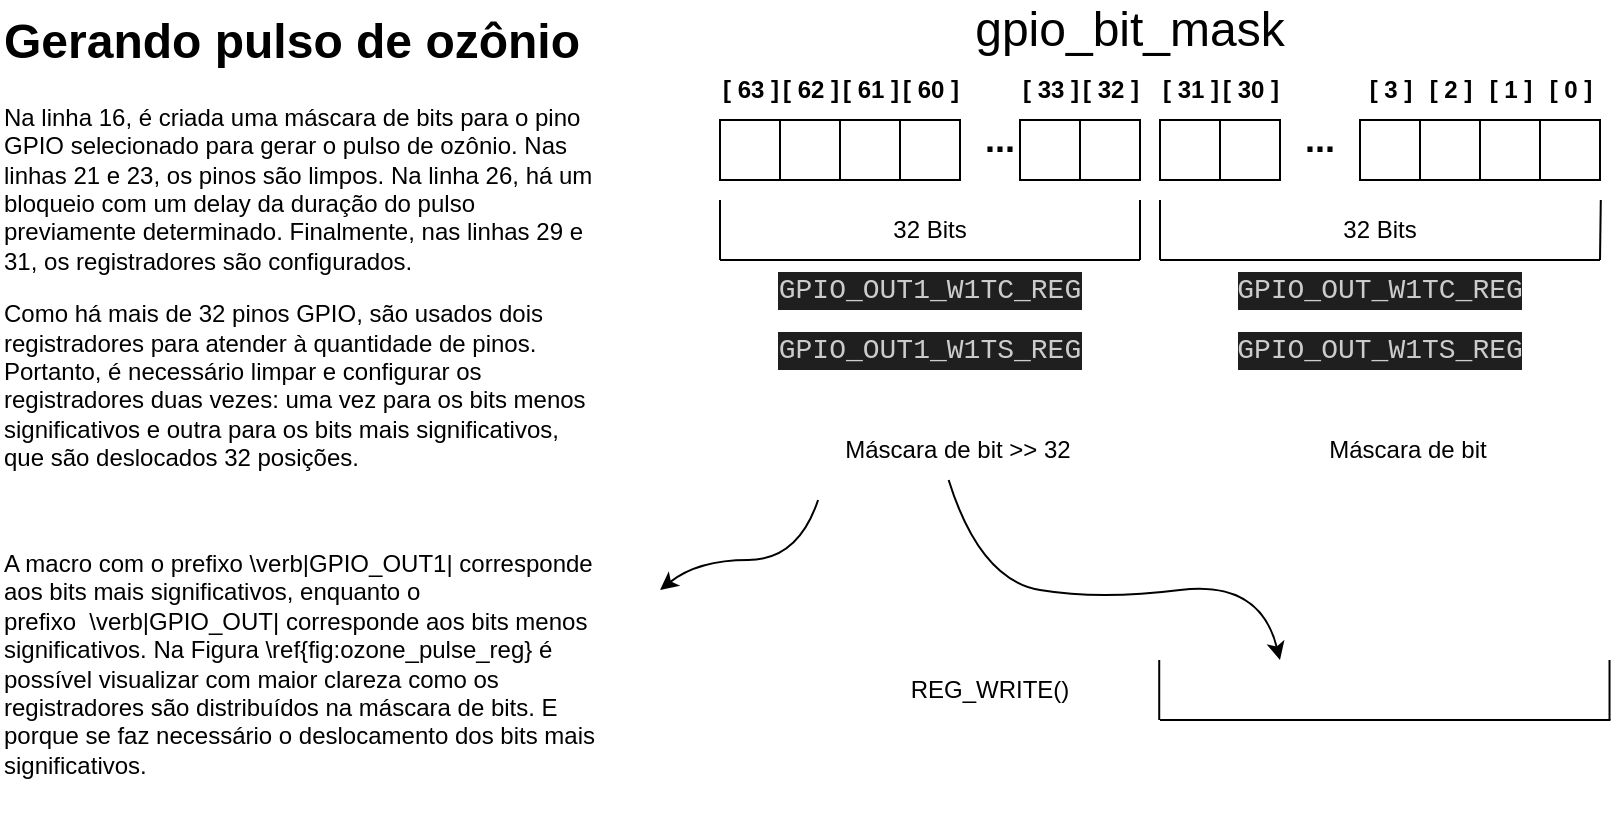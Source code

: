 <mxfile version="24.7.5">
  <diagram name="Página-1" id="Ep8F9bBMKTazCoBFnDx1">
    <mxGraphModel dx="656" dy="292" grid="1" gridSize="10" guides="1" tooltips="1" connect="1" arrows="1" fold="1" page="1" pageScale="1" pageWidth="827" pageHeight="1169" math="0" shadow="0">
      <root>
        <mxCell id="0" />
        <mxCell id="1" parent="0" />
        <mxCell id="Hl11qXCXUWjnZt11IVYD-52" value="" style="rounded=0;whiteSpace=wrap;html=1;shadow=0;strokeColor=default;align=center;verticalAlign=middle;fontFamily=Helvetica;fontSize=12;fontColor=default;fillColor=none;" vertex="1" parent="1">
          <mxGeometry x="360" y="110" width="30" height="30" as="geometry" />
        </mxCell>
        <mxCell id="Hl11qXCXUWjnZt11IVYD-53" value="[ 63 ]" style="text;strokeColor=none;fillColor=none;html=1;fontSize=12;fontStyle=1;verticalAlign=middle;align=center;fontFamily=Helvetica;fontColor=default;" vertex="1" parent="1">
          <mxGeometry x="360" y="80" width="30" height="30" as="geometry" />
        </mxCell>
        <mxCell id="Hl11qXCXUWjnZt11IVYD-54" value="" style="rounded=0;whiteSpace=wrap;html=1;shadow=0;strokeColor=default;align=center;verticalAlign=middle;fontFamily=Helvetica;fontSize=12;fontColor=default;fillColor=none;" vertex="1" parent="1">
          <mxGeometry x="390" y="110" width="30" height="30" as="geometry" />
        </mxCell>
        <mxCell id="Hl11qXCXUWjnZt11IVYD-55" value="[ 62 ]" style="text;strokeColor=none;fillColor=none;html=1;fontSize=12;fontStyle=1;verticalAlign=middle;align=center;fontFamily=Helvetica;fontColor=default;" vertex="1" parent="1">
          <mxGeometry x="390" y="80" width="30" height="30" as="geometry" />
        </mxCell>
        <mxCell id="Hl11qXCXUWjnZt11IVYD-56" value="" style="rounded=0;whiteSpace=wrap;html=1;shadow=0;strokeColor=default;align=center;verticalAlign=middle;fontFamily=Helvetica;fontSize=12;fontColor=default;fillColor=none;" vertex="1" parent="1">
          <mxGeometry x="420" y="110" width="30" height="30" as="geometry" />
        </mxCell>
        <mxCell id="Hl11qXCXUWjnZt11IVYD-57" value="[ 61 ]" style="text;strokeColor=none;fillColor=none;html=1;fontSize=12;fontStyle=1;verticalAlign=middle;align=center;fontFamily=Helvetica;fontColor=default;" vertex="1" parent="1">
          <mxGeometry x="420" y="80" width="30" height="30" as="geometry" />
        </mxCell>
        <mxCell id="Hl11qXCXUWjnZt11IVYD-58" value="" style="rounded=0;whiteSpace=wrap;html=1;shadow=0;strokeColor=default;align=center;verticalAlign=middle;fontFamily=Helvetica;fontSize=12;fontColor=default;fillColor=none;" vertex="1" parent="1">
          <mxGeometry x="450" y="110" width="30" height="30" as="geometry" />
        </mxCell>
        <mxCell id="Hl11qXCXUWjnZt11IVYD-59" value="[ 60 ]" style="text;strokeColor=none;fillColor=none;html=1;fontSize=12;fontStyle=1;verticalAlign=middle;align=center;fontFamily=Helvetica;fontColor=default;" vertex="1" parent="1">
          <mxGeometry x="450" y="80" width="30" height="30" as="geometry" />
        </mxCell>
        <mxCell id="Hl11qXCXUWjnZt11IVYD-60" value="" style="rounded=0;whiteSpace=wrap;html=1;shadow=0;strokeColor=default;align=center;verticalAlign=middle;fontFamily=Helvetica;fontSize=12;fontColor=default;fillColor=none;" vertex="1" parent="1">
          <mxGeometry x="680" y="110" width="30" height="30" as="geometry" />
        </mxCell>
        <mxCell id="Hl11qXCXUWjnZt11IVYD-61" value="[ 3 ]" style="text;strokeColor=none;fillColor=none;html=1;fontSize=12;fontStyle=1;verticalAlign=middle;align=center;fontFamily=Helvetica;fontColor=default;" vertex="1" parent="1">
          <mxGeometry x="680" y="80" width="30" height="30" as="geometry" />
        </mxCell>
        <mxCell id="Hl11qXCXUWjnZt11IVYD-62" value="" style="rounded=0;whiteSpace=wrap;html=1;shadow=0;strokeColor=default;align=center;verticalAlign=middle;fontFamily=Helvetica;fontSize=12;fontColor=default;fillColor=none;" vertex="1" parent="1">
          <mxGeometry x="710" y="110" width="30" height="30" as="geometry" />
        </mxCell>
        <mxCell id="Hl11qXCXUWjnZt11IVYD-63" value="[ 2 ]" style="text;strokeColor=none;fillColor=none;html=1;fontSize=12;fontStyle=1;verticalAlign=middle;align=center;fontFamily=Helvetica;fontColor=default;" vertex="1" parent="1">
          <mxGeometry x="710" y="80" width="30" height="30" as="geometry" />
        </mxCell>
        <mxCell id="Hl11qXCXUWjnZt11IVYD-64" value="" style="rounded=0;whiteSpace=wrap;html=1;shadow=0;strokeColor=default;align=center;verticalAlign=middle;fontFamily=Helvetica;fontSize=12;fontColor=default;fillColor=none;" vertex="1" parent="1">
          <mxGeometry x="740" y="110" width="30" height="30" as="geometry" />
        </mxCell>
        <mxCell id="Hl11qXCXUWjnZt11IVYD-65" value="[ 1 ]" style="text;strokeColor=none;fillColor=none;html=1;fontSize=12;fontStyle=1;verticalAlign=middle;align=center;fontFamily=Helvetica;fontColor=default;" vertex="1" parent="1">
          <mxGeometry x="740" y="80" width="30" height="30" as="geometry" />
        </mxCell>
        <mxCell id="Hl11qXCXUWjnZt11IVYD-66" value="" style="rounded=0;whiteSpace=wrap;html=1;shadow=0;strokeColor=default;align=center;verticalAlign=middle;fontFamily=Helvetica;fontSize=12;fontColor=default;fillColor=none;" vertex="1" parent="1">
          <mxGeometry x="770" y="110" width="30" height="30" as="geometry" />
        </mxCell>
        <mxCell id="Hl11qXCXUWjnZt11IVYD-67" value="[ 0 ]" style="text;strokeColor=none;fillColor=none;html=1;fontSize=12;fontStyle=1;verticalAlign=middle;align=center;fontFamily=Helvetica;fontColor=default;" vertex="1" parent="1">
          <mxGeometry x="770" y="80" width="30" height="30" as="geometry" />
        </mxCell>
        <mxCell id="Hl11qXCXUWjnZt11IVYD-68" value="" style="rounded=0;whiteSpace=wrap;html=1;shadow=0;strokeColor=default;align=center;verticalAlign=middle;fontFamily=Helvetica;fontSize=12;fontColor=default;fillColor=none;" vertex="1" parent="1">
          <mxGeometry x="510" y="110" width="30" height="30" as="geometry" />
        </mxCell>
        <mxCell id="Hl11qXCXUWjnZt11IVYD-69" value="[ 33 ]" style="text;strokeColor=none;fillColor=none;html=1;fontSize=12;fontStyle=1;verticalAlign=middle;align=center;fontFamily=Helvetica;fontColor=default;" vertex="1" parent="1">
          <mxGeometry x="510" y="80" width="30" height="30" as="geometry" />
        </mxCell>
        <mxCell id="Hl11qXCXUWjnZt11IVYD-70" value="" style="rounded=0;whiteSpace=wrap;html=1;shadow=0;strokeColor=default;align=center;verticalAlign=middle;fontFamily=Helvetica;fontSize=12;fontColor=default;fillColor=none;" vertex="1" parent="1">
          <mxGeometry x="540" y="110" width="30" height="30" as="geometry" />
        </mxCell>
        <mxCell id="Hl11qXCXUWjnZt11IVYD-71" value="[ 32 ]" style="text;strokeColor=none;fillColor=none;html=1;fontSize=12;fontStyle=1;verticalAlign=middle;align=center;fontFamily=Helvetica;fontColor=default;" vertex="1" parent="1">
          <mxGeometry x="540" y="80" width="30" height="30" as="geometry" />
        </mxCell>
        <mxCell id="Hl11qXCXUWjnZt11IVYD-72" value="" style="rounded=0;whiteSpace=wrap;html=1;shadow=0;strokeColor=default;align=center;verticalAlign=middle;fontFamily=Helvetica;fontSize=12;fontColor=default;fillColor=none;" vertex="1" parent="1">
          <mxGeometry x="580" y="110" width="30" height="30" as="geometry" />
        </mxCell>
        <mxCell id="Hl11qXCXUWjnZt11IVYD-73" value="[ 31 ]" style="text;strokeColor=none;fillColor=none;html=1;fontSize=12;fontStyle=1;verticalAlign=middle;align=center;fontFamily=Helvetica;fontColor=default;" vertex="1" parent="1">
          <mxGeometry x="580" y="80" width="30" height="30" as="geometry" />
        </mxCell>
        <mxCell id="Hl11qXCXUWjnZt11IVYD-74" value="" style="rounded=0;whiteSpace=wrap;html=1;shadow=0;strokeColor=default;align=center;verticalAlign=middle;fontFamily=Helvetica;fontSize=12;fontColor=default;fillColor=none;" vertex="1" parent="1">
          <mxGeometry x="610" y="110" width="30" height="30" as="geometry" />
        </mxCell>
        <mxCell id="Hl11qXCXUWjnZt11IVYD-75" value="[ 30 ]" style="text;strokeColor=none;fillColor=none;html=1;fontSize=12;fontStyle=1;verticalAlign=middle;align=center;fontFamily=Helvetica;fontColor=default;" vertex="1" parent="1">
          <mxGeometry x="610" y="80" width="30" height="30" as="geometry" />
        </mxCell>
        <mxCell id="Hl11qXCXUWjnZt11IVYD-76" value="&lt;b&gt;&lt;font style=&quot;font-size: 18px;&quot;&gt;...&lt;/font&gt;&lt;/b&gt;" style="text;html=1;align=center;verticalAlign=middle;whiteSpace=wrap;rounded=0;fontFamily=Helvetica;fontSize=12;fontColor=default;" vertex="1" parent="1">
          <mxGeometry x="480" y="110" width="40" height="20" as="geometry" />
        </mxCell>
        <mxCell id="Hl11qXCXUWjnZt11IVYD-77" value="&lt;b&gt;&lt;font style=&quot;font-size: 18px;&quot;&gt;...&lt;/font&gt;&lt;/b&gt;" style="text;html=1;align=center;verticalAlign=middle;whiteSpace=wrap;rounded=0;fontFamily=Helvetica;fontSize=12;fontColor=default;" vertex="1" parent="1">
          <mxGeometry x="640" y="110" width="40" height="20" as="geometry" />
        </mxCell>
        <mxCell id="Hl11qXCXUWjnZt11IVYD-78" value="" style="endArrow=none;html=1;rounded=0;fontFamily=Helvetica;fontSize=12;fontColor=default;" edge="1" parent="1">
          <mxGeometry width="50" height="50" relative="1" as="geometry">
            <mxPoint x="360" y="180" as="sourcePoint" />
            <mxPoint x="360" y="150" as="targetPoint" />
          </mxGeometry>
        </mxCell>
        <mxCell id="Hl11qXCXUWjnZt11IVYD-79" value="" style="endArrow=none;html=1;rounded=0;fontFamily=Helvetica;fontSize=12;fontColor=default;" edge="1" parent="1">
          <mxGeometry width="50" height="50" relative="1" as="geometry">
            <mxPoint x="800" y="180" as="sourcePoint" />
            <mxPoint x="800" y="150" as="targetPoint" />
            <Array as="points">
              <mxPoint x="800.4" y="150" />
            </Array>
          </mxGeometry>
        </mxCell>
        <mxCell id="Hl11qXCXUWjnZt11IVYD-80" value="" style="endArrow=none;html=1;rounded=0;fontFamily=Helvetica;fontSize=12;fontColor=default;" edge="1" parent="1">
          <mxGeometry width="50" height="50" relative="1" as="geometry">
            <mxPoint x="360" y="180" as="sourcePoint" />
            <mxPoint x="570" y="180" as="targetPoint" />
          </mxGeometry>
        </mxCell>
        <mxCell id="Hl11qXCXUWjnZt11IVYD-81" value="" style="endArrow=none;html=1;rounded=0;fontFamily=Helvetica;fontSize=12;fontColor=default;" edge="1" parent="1">
          <mxGeometry width="50" height="50" relative="1" as="geometry">
            <mxPoint x="580" y="180" as="sourcePoint" />
            <mxPoint x="580" y="150" as="targetPoint" />
          </mxGeometry>
        </mxCell>
        <mxCell id="Hl11qXCXUWjnZt11IVYD-82" value="" style="endArrow=none;html=1;rounded=0;fontFamily=Helvetica;fontSize=12;fontColor=default;" edge="1" parent="1">
          <mxGeometry width="50" height="50" relative="1" as="geometry">
            <mxPoint x="570" y="180" as="sourcePoint" />
            <mxPoint x="570" y="150" as="targetPoint" />
          </mxGeometry>
        </mxCell>
        <mxCell id="Hl11qXCXUWjnZt11IVYD-83" value="" style="endArrow=none;html=1;rounded=0;fontFamily=Helvetica;fontSize=12;fontColor=default;" edge="1" parent="1">
          <mxGeometry width="50" height="50" relative="1" as="geometry">
            <mxPoint x="580" y="180" as="sourcePoint" />
            <mxPoint x="800" y="180" as="targetPoint" />
          </mxGeometry>
        </mxCell>
        <mxCell id="Hl11qXCXUWjnZt11IVYD-84" value="" style="endArrow=none;html=1;rounded=0;fontFamily=Helvetica;fontSize=12;fontColor=default;" edge="1" parent="1">
          <mxGeometry width="50" height="50" relative="1" as="geometry">
            <mxPoint x="579.61" y="410" as="sourcePoint" />
            <mxPoint x="579.61" y="380" as="targetPoint" />
          </mxGeometry>
        </mxCell>
        <mxCell id="Hl11qXCXUWjnZt11IVYD-85" value="" style="endArrow=none;html=1;rounded=0;fontFamily=Helvetica;fontSize=12;fontColor=default;" edge="1" parent="1">
          <mxGeometry width="50" height="50" relative="1" as="geometry">
            <mxPoint x="804.76" y="410" as="sourcePoint" />
            <mxPoint x="804.76" y="380" as="targetPoint" />
          </mxGeometry>
        </mxCell>
        <mxCell id="Hl11qXCXUWjnZt11IVYD-86" value="" style="endArrow=none;html=1;rounded=0;fontFamily=Helvetica;fontSize=12;fontColor=default;" edge="1" parent="1">
          <mxGeometry width="50" height="50" relative="1" as="geometry">
            <mxPoint x="580" y="410" as="sourcePoint" />
            <mxPoint x="805.24" y="410" as="targetPoint" />
          </mxGeometry>
        </mxCell>
        <mxCell id="Hl11qXCXUWjnZt11IVYD-87" value="32 Bits" style="text;html=1;align=center;verticalAlign=middle;whiteSpace=wrap;rounded=0;fontFamily=Helvetica;fontSize=12;fontColor=default;" vertex="1" parent="1">
          <mxGeometry x="435" y="150" width="60" height="30" as="geometry" />
        </mxCell>
        <mxCell id="Hl11qXCXUWjnZt11IVYD-88" value="32 Bits" style="text;html=1;align=center;verticalAlign=middle;whiteSpace=wrap;rounded=0;fontFamily=Helvetica;fontSize=12;fontColor=default;" vertex="1" parent="1">
          <mxGeometry x="660" y="150" width="60" height="30" as="geometry" />
        </mxCell>
        <mxCell id="Hl11qXCXUWjnZt11IVYD-129" value="&lt;div style=&quot;color: rgb(204, 204, 204); background-color: rgb(31, 31, 31); font-family: Consolas, &amp;quot;Courier New&amp;quot;, monospace; font-size: 14px; line-height: 19px; white-space: pre;&quot;&gt;GPIO_OUT_W1TC_REG&lt;/div&gt;" style="text;html=1;align=center;verticalAlign=middle;whiteSpace=wrap;rounded=0;fontFamily=Helvetica;fontSize=12;fontColor=default;" vertex="1" parent="1">
          <mxGeometry x="580" y="180" width="220" height="30" as="geometry" />
        </mxCell>
        <mxCell id="Hl11qXCXUWjnZt11IVYD-130" value="&lt;div style=&quot;color: rgb(204, 204, 204); background-color: rgb(31, 31, 31); font-family: Consolas, &amp;quot;Courier New&amp;quot;, monospace; font-size: 14px; line-height: 19px; white-space: pre;&quot;&gt;GPIO_OUT1_W1TC_REG&lt;/div&gt;" style="text;html=1;align=center;verticalAlign=middle;whiteSpace=wrap;rounded=0;fontFamily=Helvetica;fontSize=12;fontColor=default;" vertex="1" parent="1">
          <mxGeometry x="360.48" y="180" width="209.52" height="30" as="geometry" />
        </mxCell>
        <mxCell id="Hl11qXCXUWjnZt11IVYD-132" value="Máscara de bit &amp;gt;&amp;gt; 32" style="text;html=1;align=center;verticalAlign=middle;whiteSpace=wrap;rounded=0;fontFamily=Helvetica;fontSize=12;fontColor=default;" vertex="1" parent="1">
          <mxGeometry x="414.28" y="260" width="129.52" height="30" as="geometry" />
        </mxCell>
        <mxCell id="Hl11qXCXUWjnZt11IVYD-135" value="Máscara de bit" style="text;html=1;align=center;verticalAlign=middle;whiteSpace=wrap;rounded=0;fontFamily=Helvetica;fontSize=12;fontColor=default;" vertex="1" parent="1">
          <mxGeometry x="639.28" y="260" width="129.52" height="30" as="geometry" />
        </mxCell>
        <mxCell id="Hl11qXCXUWjnZt11IVYD-141" value="" style="curved=1;endArrow=classic;html=1;rounded=0;fontFamily=Helvetica;fontSize=12;fontColor=default;exitX=0;exitY=0.5;exitDx=0;exitDy=0;" edge="1" parent="1">
          <mxGeometry width="50" height="50" relative="1" as="geometry">
            <mxPoint x="474.32" y="290" as="sourcePoint" />
            <mxPoint x="640" y="380" as="targetPoint" />
            <Array as="points">
              <mxPoint x="490" y="340" />
              <mxPoint x="550" y="350" />
              <mxPoint x="630" y="340" />
            </Array>
          </mxGeometry>
        </mxCell>
        <mxCell id="Hl11qXCXUWjnZt11IVYD-145" value="&lt;font style=&quot;font-size: 24px;&quot;&gt;gpio_bit_mask&lt;/font&gt;" style="text;html=1;align=center;verticalAlign=middle;whiteSpace=wrap;rounded=0;fontFamily=Helvetica;fontSize=12;fontColor=default;" vertex="1" parent="1">
          <mxGeometry x="345" y="50" width="440" height="30" as="geometry" />
        </mxCell>
        <mxCell id="Hl11qXCXUWjnZt11IVYD-146" value="&lt;h1 style=&quot;margin-top: 0px;&quot;&gt;Gerando pulso de ozônio&lt;/h1&gt;&lt;p&gt;Na linha 16, é criada uma máscara de bits para o pino GPIO selecionado para gerar o pulso de ozônio. Nas linhas 21 e 23, os pinos são limpos. Na linha 26, há um bloqueio com um delay da duração do pulso previamente determinado. Finalmente, nas linhas 29 e 31, os registradores são configurados.&lt;/p&gt;&lt;p&gt;Como há mais de 32 pinos GPIO, são usados dois registradores para atender à quantidade de pinos. Portanto, é necessário limpar e configurar os registradores duas vezes: uma vez para os bits menos significativos e outra para os bits mais significativos, que são deslocados 32 posições.&amp;nbsp;&lt;/p&gt;&lt;p&gt;&lt;br&gt;&lt;/p&gt;&lt;p&gt;A macro com o prefixo \verb|GPIO_OUT1| corresponde aos bits mais significativos, enquanto o prefixo&amp;nbsp;&amp;nbsp;\verb|GPIO_OUT| corresponde aos bits menos significativos. Na Figura \ref{fig:&lt;span style=&quot;background-color: initial;&quot;&gt;ozone_pulse_reg&lt;/span&gt;&lt;span style=&quot;background-color: initial;&quot;&gt;} é possível visualizar com maior clareza como os registradores são distribuídos na máscara de bits. E porque se faz necessário o deslocamento dos bits mais significativos.&lt;/span&gt;&lt;/p&gt;" style="text;html=1;whiteSpace=wrap;overflow=hidden;rounded=0;fontFamily=Helvetica;fontSize=12;fontColor=default;" vertex="1" parent="1">
          <mxGeometry y="50" width="300" height="410" as="geometry" />
        </mxCell>
        <mxCell id="Hl11qXCXUWjnZt11IVYD-147" value="&lt;div style=&quot;color: rgb(204, 204, 204); background-color: rgb(31, 31, 31); font-family: Consolas, &amp;quot;Courier New&amp;quot;, monospace; font-size: 14px; line-height: 19px; white-space: pre;&quot;&gt;GPIO_OUT1_W1TS_REG&lt;/div&gt;" style="text;html=1;align=center;verticalAlign=middle;whiteSpace=wrap;rounded=0;fontFamily=Helvetica;fontSize=12;fontColor=default;" vertex="1" parent="1">
          <mxGeometry x="360" y="210" width="209.52" height="30" as="geometry" />
        </mxCell>
        <mxCell id="Hl11qXCXUWjnZt11IVYD-150" value="&lt;div style=&quot;color: rgb(204, 204, 204); background-color: rgb(31, 31, 31); font-family: Consolas, &amp;quot;Courier New&amp;quot;, monospace; font-size: 14px; line-height: 19px; white-space: pre;&quot;&gt;GPIO_OUT_W1TS_REG&lt;/div&gt;" style="text;html=1;align=center;verticalAlign=middle;whiteSpace=wrap;rounded=0;fontFamily=Helvetica;fontSize=12;fontColor=default;" vertex="1" parent="1">
          <mxGeometry x="580" y="210" width="220" height="30" as="geometry" />
        </mxCell>
        <mxCell id="Hl11qXCXUWjnZt11IVYD-151" value="" style="curved=1;endArrow=classic;html=1;rounded=0;fontFamily=Helvetica;fontSize=12;fontColor=default;exitX=1;exitY=0.5;exitDx=0;exitDy=0;entryX=1;entryY=0.5;entryDx=0;entryDy=0;" edge="1" parent="1">
          <mxGeometry width="50" height="50" relative="1" as="geometry">
            <mxPoint x="409.04" y="300" as="sourcePoint" />
            <mxPoint x="330" y="345" as="targetPoint" />
            <Array as="points">
              <mxPoint x="399.04" y="330" />
              <mxPoint x="349.04" y="330" />
            </Array>
          </mxGeometry>
        </mxCell>
        <mxCell id="Hl11qXCXUWjnZt11IVYD-153" value="REG_WRITE()" style="text;html=1;align=center;verticalAlign=middle;whiteSpace=wrap;rounded=0;fontFamily=Helvetica;fontSize=12;fontColor=default;" vertex="1" parent="1">
          <mxGeometry x="430" y="380" width="129.52" height="30" as="geometry" />
        </mxCell>
      </root>
    </mxGraphModel>
  </diagram>
</mxfile>
